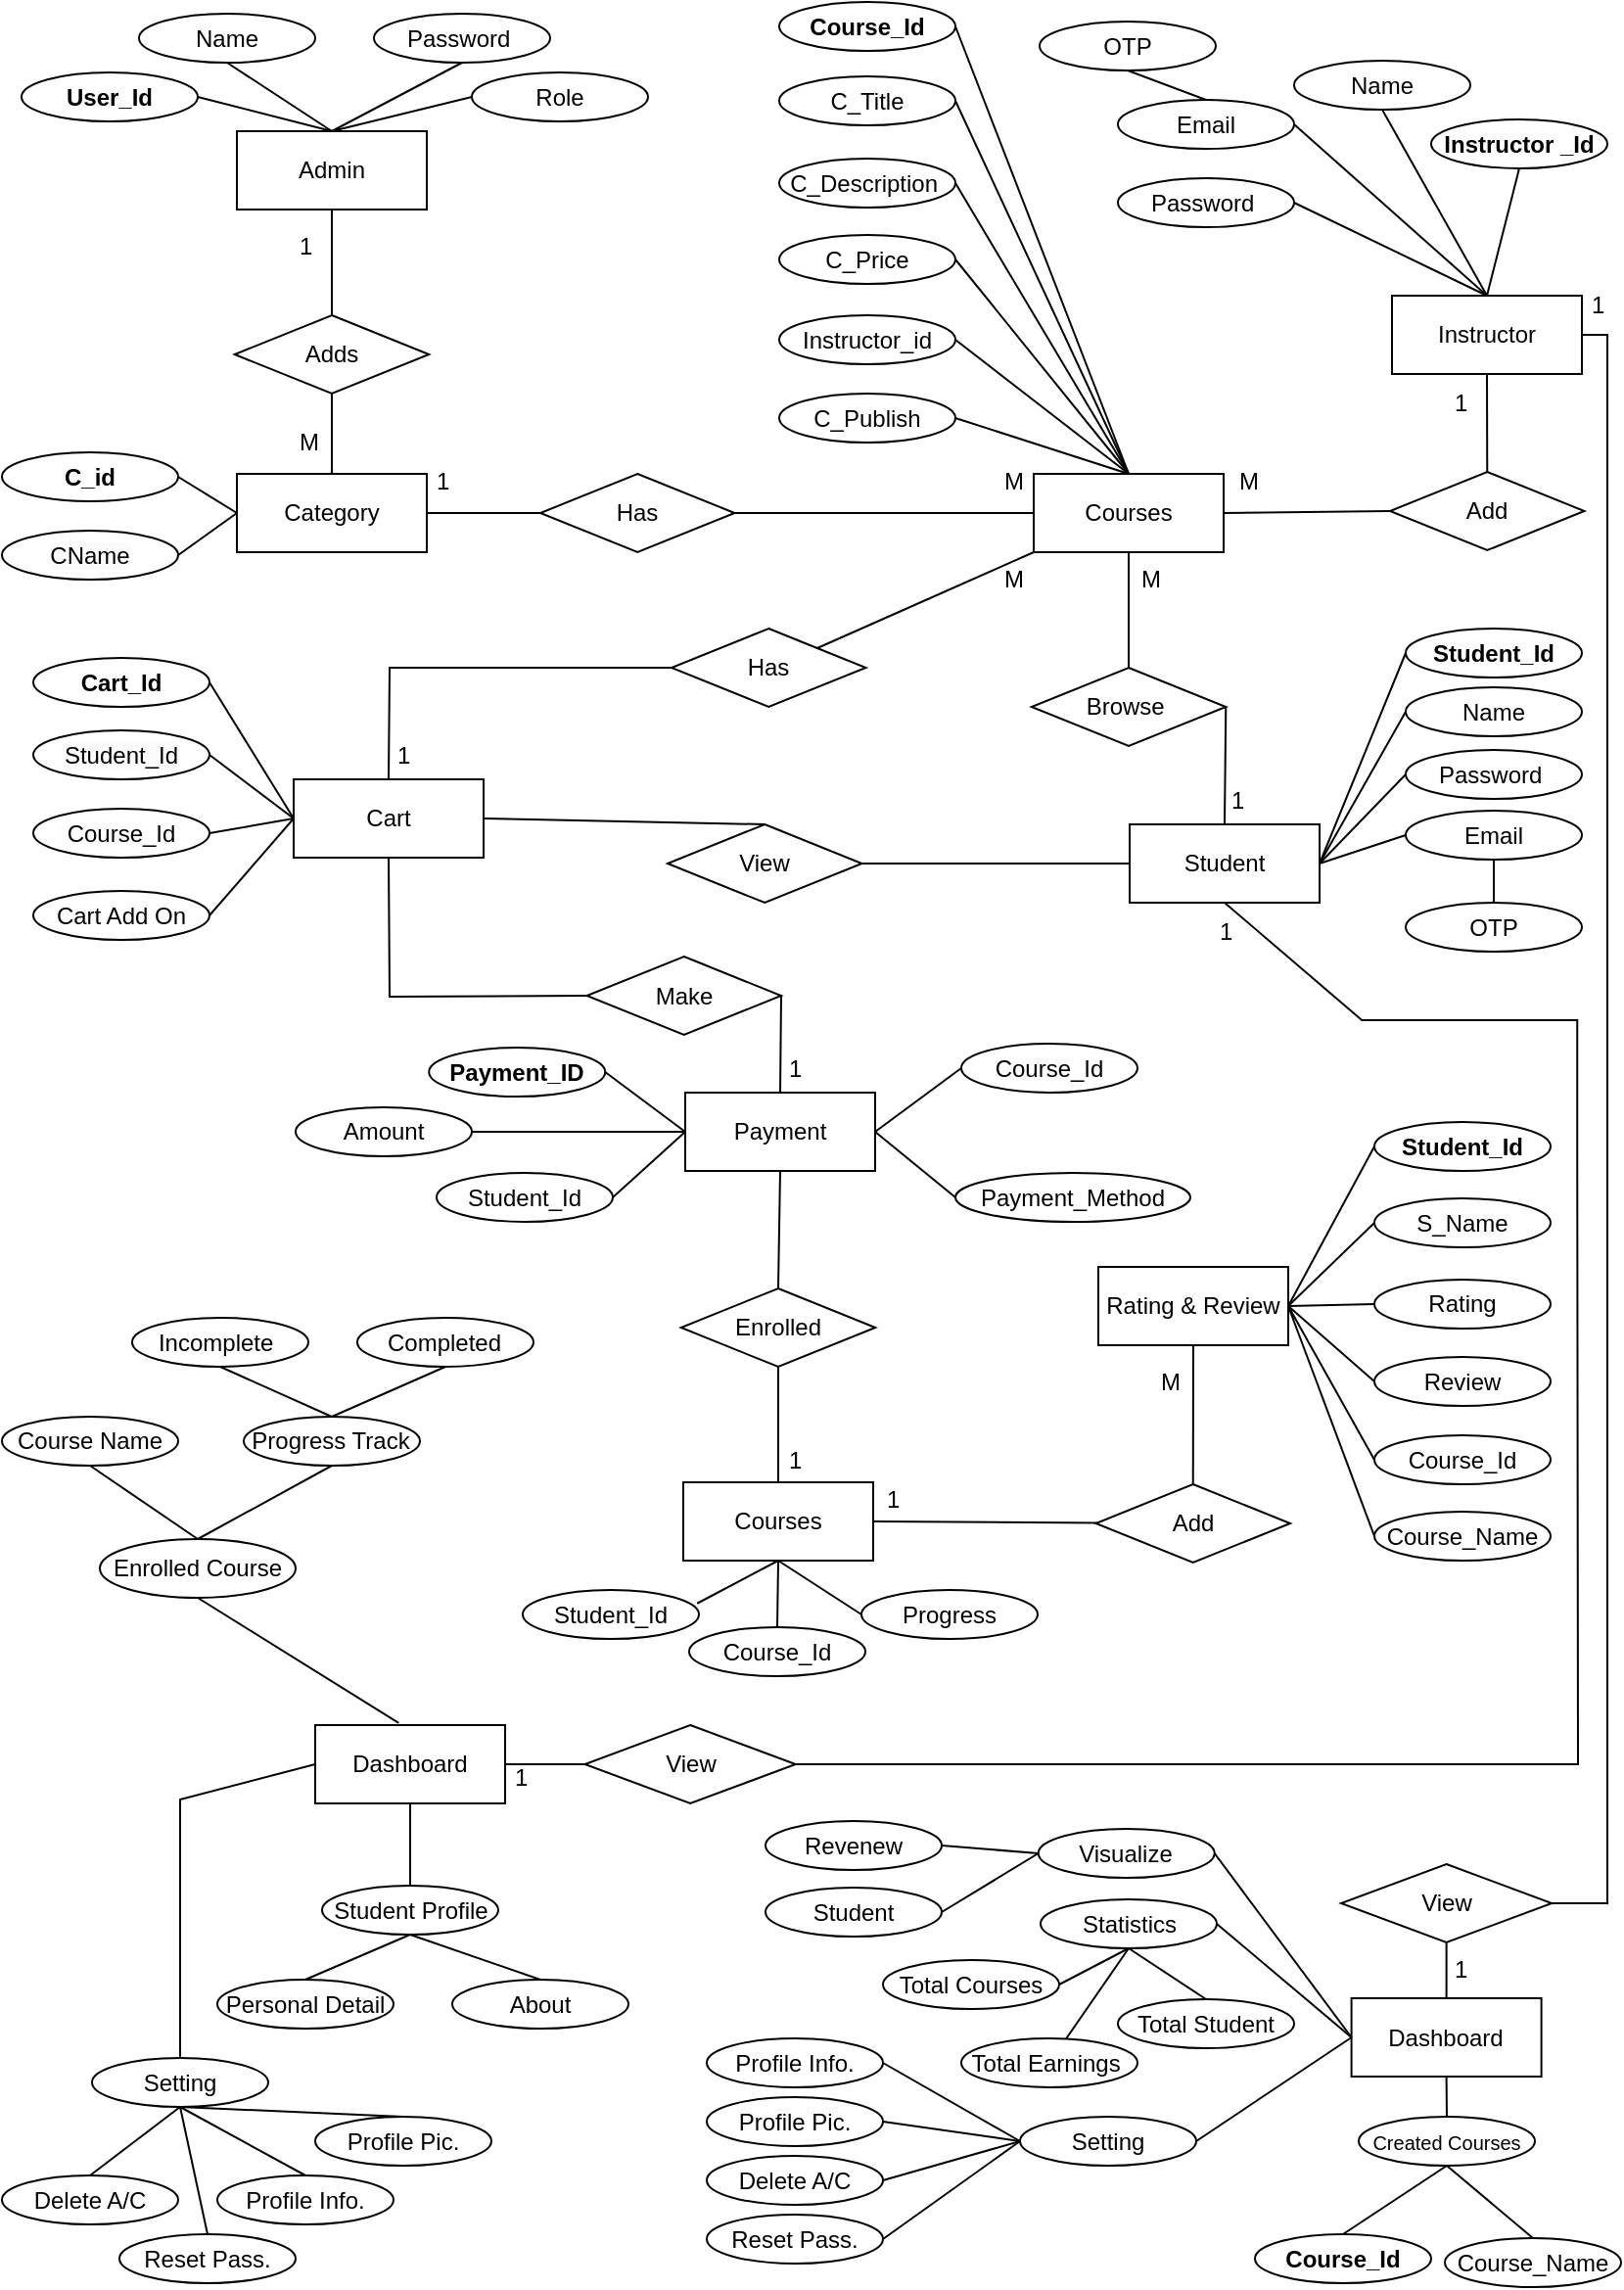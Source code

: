 <mxfile version="24.1.0" type="device">
  <diagram id="R2lEEEUBdFMjLlhIrx00" name="Page-1">
    <mxGraphModel dx="1036" dy="606" grid="1" gridSize="10" guides="0" tooltips="1" connect="1" arrows="1" fold="1" page="1" pageScale="1" pageWidth="827" pageHeight="1169" background="none" math="0" shadow="0" extFonts="Permanent Marker^https://fonts.googleapis.com/css?family=Permanent+Marker">
      <root>
        <mxCell id="0" />
        <mxCell id="1" parent="0" />
        <mxCell id="SwGKeSVZPL9AItlMTAbg-15" value="Admin" style="whiteSpace=wrap;html=1;align=center;glass=0;rounded=0;shadow=0;" parent="1" vertex="1">
          <mxGeometry x="120.0" y="66" width="97" height="40" as="geometry" />
        </mxCell>
        <mxCell id="SwGKeSVZPL9AItlMTAbg-18" value="&lt;b&gt;User_Id&lt;/b&gt;" style="ellipse;whiteSpace=wrap;html=1;align=center;" parent="1" vertex="1">
          <mxGeometry x="10" y="36" width="90" height="25" as="geometry" />
        </mxCell>
        <mxCell id="SwGKeSVZPL9AItlMTAbg-20" value="Name" style="ellipse;whiteSpace=wrap;html=1;align=center;" parent="1" vertex="1">
          <mxGeometry x="70" y="6" width="90" height="25" as="geometry" />
        </mxCell>
        <mxCell id="SwGKeSVZPL9AItlMTAbg-22" value="Password&amp;nbsp;" style="ellipse;whiteSpace=wrap;html=1;align=center;" parent="1" vertex="1">
          <mxGeometry x="190" y="6" width="90" height="25" as="geometry" />
        </mxCell>
        <mxCell id="SwGKeSVZPL9AItlMTAbg-23" value="Role" style="ellipse;whiteSpace=wrap;html=1;align=center;" parent="1" vertex="1">
          <mxGeometry x="240" y="36" width="90" height="25" as="geometry" />
        </mxCell>
        <mxCell id="SwGKeSVZPL9AItlMTAbg-34" value="Adds" style="rhombus;whiteSpace=wrap;html=1;glass=0;rounded=0;shadow=0;" parent="1" vertex="1">
          <mxGeometry x="118.87" y="160" width="99.25" height="40" as="geometry" />
        </mxCell>
        <mxCell id="SwGKeSVZPL9AItlMTAbg-37" value="" style="endArrow=none;html=1;rounded=0;exitX=0.5;exitY=1;exitDx=0;exitDy=0;entryX=0.5;entryY=0;entryDx=0;entryDy=0;" parent="1" source="SwGKeSVZPL9AItlMTAbg-15" target="SwGKeSVZPL9AItlMTAbg-34" edge="1">
          <mxGeometry relative="1" as="geometry">
            <mxPoint x="390" y="186" as="sourcePoint" />
            <mxPoint x="168.495" y="146" as="targetPoint" />
          </mxGeometry>
        </mxCell>
        <mxCell id="SwGKeSVZPL9AItlMTAbg-38" value="Category" style="whiteSpace=wrap;html=1;align=center;glass=0;rounded=0;shadow=0;" parent="1" vertex="1">
          <mxGeometry x="120" y="241" width="97" height="40" as="geometry" />
        </mxCell>
        <mxCell id="SwGKeSVZPL9AItlMTAbg-41" value="&lt;b&gt;C_id&lt;/b&gt;" style="ellipse;whiteSpace=wrap;html=1;align=center;" parent="1" vertex="1">
          <mxGeometry y="230" width="90" height="25" as="geometry" />
        </mxCell>
        <mxCell id="SwGKeSVZPL9AItlMTAbg-42" value="&lt;span style=&quot;color: rgb(0, 0, 0); font-family: Helvetica; font-size: 12px; font-style: normal; font-variant-ligatures: normal; font-variant-caps: normal; font-weight: 400; letter-spacing: normal; orphans: 2; text-align: center; text-indent: 0px; text-transform: none; widows: 2; word-spacing: 0px; -webkit-text-stroke-width: 0px; white-space: normal; background-color: rgb(251, 251, 251); text-decoration-thickness: initial; text-decoration-style: initial; text-decoration-color: initial; display: inline !important; float: none;&quot;&gt;CName&lt;/span&gt;" style="ellipse;whiteSpace=wrap;html=1;align=center;" parent="1" vertex="1">
          <mxGeometry y="270" width="90" height="25" as="geometry" />
        </mxCell>
        <mxCell id="SwGKeSVZPL9AItlMTAbg-51" value="" style="endArrow=none;html=1;rounded=0;exitX=0.5;exitY=1;exitDx=0;exitDy=0;entryX=0.5;entryY=0;entryDx=0;entryDy=0;" parent="1" source="SwGKeSVZPL9AItlMTAbg-34" target="SwGKeSVZPL9AItlMTAbg-38" edge="1">
          <mxGeometry relative="1" as="geometry">
            <mxPoint x="169" y="202" as="sourcePoint" />
            <mxPoint x="250" y="230" as="targetPoint" />
          </mxGeometry>
        </mxCell>
        <mxCell id="SwGKeSVZPL9AItlMTAbg-52" value="" style="endArrow=none;html=1;rounded=0;exitX=1;exitY=0.5;exitDx=0;exitDy=0;entryX=0;entryY=0.5;entryDx=0;entryDy=0;" parent="1" source="SwGKeSVZPL9AItlMTAbg-41" target="SwGKeSVZPL9AItlMTAbg-38" edge="1">
          <mxGeometry relative="1" as="geometry">
            <mxPoint x="178" y="210" as="sourcePoint" />
            <mxPoint x="178" y="251" as="targetPoint" />
          </mxGeometry>
        </mxCell>
        <mxCell id="SwGKeSVZPL9AItlMTAbg-53" value="" style="endArrow=none;html=1;rounded=0;exitX=1;exitY=0.5;exitDx=0;exitDy=0;entryX=0;entryY=0.5;entryDx=0;entryDy=0;" parent="1" source="SwGKeSVZPL9AItlMTAbg-42" target="SwGKeSVZPL9AItlMTAbg-38" edge="1">
          <mxGeometry relative="1" as="geometry">
            <mxPoint x="188" y="220" as="sourcePoint" />
            <mxPoint x="188" y="261" as="targetPoint" />
          </mxGeometry>
        </mxCell>
        <mxCell id="SwGKeSVZPL9AItlMTAbg-55" value="Has" style="rhombus;whiteSpace=wrap;html=1;glass=0;rounded=0;shadow=0;" parent="1" vertex="1">
          <mxGeometry x="275" y="241" width="99.25" height="40" as="geometry" />
        </mxCell>
        <mxCell id="SwGKeSVZPL9AItlMTAbg-59" value="" style="endArrow=none;html=1;rounded=0;exitX=0;exitY=0.5;exitDx=0;exitDy=0;entryX=1;entryY=0.5;entryDx=0;entryDy=0;" parent="1" source="SwGKeSVZPL9AItlMTAbg-55" target="SwGKeSVZPL9AItlMTAbg-38" edge="1">
          <mxGeometry relative="1" as="geometry">
            <mxPoint x="178" y="210" as="sourcePoint" />
            <mxPoint x="179" y="251" as="targetPoint" />
          </mxGeometry>
        </mxCell>
        <mxCell id="SwGKeSVZPL9AItlMTAbg-60" value="Courses" style="whiteSpace=wrap;html=1;align=center;glass=0;rounded=0;shadow=0;" parent="1" vertex="1">
          <mxGeometry x="527.01" y="241" width="97" height="40" as="geometry" />
        </mxCell>
        <mxCell id="SwGKeSVZPL9AItlMTAbg-62" value="Instructor" style="whiteSpace=wrap;html=1;align=center;glass=0;rounded=0;shadow=0;" parent="1" vertex="1">
          <mxGeometry x="710" y="150" width="97" height="40" as="geometry" />
        </mxCell>
        <mxCell id="SwGKeSVZPL9AItlMTAbg-63" value="Add" style="rhombus;whiteSpace=wrap;html=1;glass=0;rounded=0;shadow=0;" parent="1" vertex="1">
          <mxGeometry x="709" y="240" width="99.25" height="40" as="geometry" />
        </mxCell>
        <mxCell id="SwGKeSVZPL9AItlMTAbg-66" value="&lt;b&gt;Instructor _Id&lt;/b&gt;" style="ellipse;whiteSpace=wrap;html=1;align=center;" parent="1" vertex="1">
          <mxGeometry x="730" y="60" width="90" height="25" as="geometry" />
        </mxCell>
        <mxCell id="SwGKeSVZPL9AItlMTAbg-67" value="Name" style="ellipse;whiteSpace=wrap;html=1;align=center;" parent="1" vertex="1">
          <mxGeometry x="660" y="30" width="90" height="25" as="geometry" />
        </mxCell>
        <mxCell id="SwGKeSVZPL9AItlMTAbg-69" value="Email" style="ellipse;whiteSpace=wrap;html=1;align=center;" parent="1" vertex="1">
          <mxGeometry x="570" y="50" width="90" height="25" as="geometry" />
        </mxCell>
        <mxCell id="SwGKeSVZPL9AItlMTAbg-75" value="OTP" style="ellipse;whiteSpace=wrap;html=1;align=center;" parent="1" vertex="1">
          <mxGeometry x="530" y="10" width="90" height="25" as="geometry" />
        </mxCell>
        <mxCell id="SwGKeSVZPL9AItlMTAbg-77" value="&lt;b&gt;Course_Id&lt;/b&gt;" style="ellipse;whiteSpace=wrap;html=1;align=center;" parent="1" vertex="1">
          <mxGeometry x="397" width="90" height="25" as="geometry" />
        </mxCell>
        <mxCell id="SwGKeSVZPL9AItlMTAbg-78" value="C_Title" style="ellipse;whiteSpace=wrap;html=1;align=center;" parent="1" vertex="1">
          <mxGeometry x="397" y="38" width="90" height="25" as="geometry" />
        </mxCell>
        <mxCell id="SwGKeSVZPL9AItlMTAbg-79" value="C_Description&amp;nbsp;" style="ellipse;whiteSpace=wrap;html=1;align=center;" parent="1" vertex="1">
          <mxGeometry x="397" y="80" width="90" height="25" as="geometry" />
        </mxCell>
        <mxCell id="SwGKeSVZPL9AItlMTAbg-80" value="Instructor_id" style="ellipse;whiteSpace=wrap;html=1;align=center;" parent="1" vertex="1">
          <mxGeometry x="397" y="160" width="90" height="25" as="geometry" />
        </mxCell>
        <mxCell id="SwGKeSVZPL9AItlMTAbg-82" value="C_Price" style="ellipse;whiteSpace=wrap;html=1;align=center;" parent="1" vertex="1">
          <mxGeometry x="397" y="119" width="90" height="25" as="geometry" />
        </mxCell>
        <mxCell id="SwGKeSVZPL9AItlMTAbg-84" value="C_Publish" style="ellipse;whiteSpace=wrap;html=1;align=center;" parent="1" vertex="1">
          <mxGeometry x="397" y="200" width="90" height="25" as="geometry" />
        </mxCell>
        <mxCell id="SwGKeSVZPL9AItlMTAbg-91" value="Student" style="whiteSpace=wrap;html=1;align=center;glass=0;rounded=0;shadow=0;" parent="1" vertex="1">
          <mxGeometry x="576" y="420" width="97" height="40" as="geometry" />
        </mxCell>
        <mxCell id="SwGKeSVZPL9AItlMTAbg-110" value="Password&amp;nbsp;" style="ellipse;whiteSpace=wrap;html=1;align=center;" parent="1" vertex="1">
          <mxGeometry x="570" y="90" width="90" height="25" as="geometry" />
        </mxCell>
        <mxCell id="SwGKeSVZPL9AItlMTAbg-111" value="" style="endArrow=none;html=1;rounded=0;exitX=0.5;exitY=0;exitDx=0;exitDy=0;entryX=1;entryY=0.5;entryDx=0;entryDy=0;" parent="1" source="SwGKeSVZPL9AItlMTAbg-60" target="SwGKeSVZPL9AItlMTAbg-84" edge="1">
          <mxGeometry relative="1" as="geometry">
            <mxPoint x="557.01" y="310" as="sourcePoint" />
            <mxPoint x="493.01" y="310" as="targetPoint" />
          </mxGeometry>
        </mxCell>
        <mxCell id="SwGKeSVZPL9AItlMTAbg-112" value="" style="endArrow=none;html=1;rounded=0;entryX=1;entryY=0.5;entryDx=0;entryDy=0;exitX=0.5;exitY=0;exitDx=0;exitDy=0;" parent="1" source="SwGKeSVZPL9AItlMTAbg-60" target="SwGKeSVZPL9AItlMTAbg-80" edge="1">
          <mxGeometry relative="1" as="geometry">
            <mxPoint x="557" y="260" as="sourcePoint" />
            <mxPoint x="497" y="223" as="targetPoint" />
          </mxGeometry>
        </mxCell>
        <mxCell id="SwGKeSVZPL9AItlMTAbg-113" value="" style="endArrow=none;html=1;rounded=0;entryX=1;entryY=0.5;entryDx=0;entryDy=0;exitX=0.5;exitY=0;exitDx=0;exitDy=0;" parent="1" source="SwGKeSVZPL9AItlMTAbg-60" target="SwGKeSVZPL9AItlMTAbg-82" edge="1">
          <mxGeometry relative="1" as="geometry">
            <mxPoint x="557" y="250" as="sourcePoint" />
            <mxPoint x="507" y="233" as="targetPoint" />
          </mxGeometry>
        </mxCell>
        <mxCell id="SwGKeSVZPL9AItlMTAbg-114" value="" style="endArrow=none;html=1;rounded=0;exitX=0.5;exitY=0;exitDx=0;exitDy=0;entryX=1;entryY=0.5;entryDx=0;entryDy=0;" parent="1" source="SwGKeSVZPL9AItlMTAbg-60" target="SwGKeSVZPL9AItlMTAbg-79" edge="1">
          <mxGeometry relative="1" as="geometry">
            <mxPoint x="587" y="291" as="sourcePoint" />
            <mxPoint x="517" y="243" as="targetPoint" />
          </mxGeometry>
        </mxCell>
        <mxCell id="SwGKeSVZPL9AItlMTAbg-115" value="" style="endArrow=none;html=1;rounded=0;exitX=0.5;exitY=0;exitDx=0;exitDy=0;entryX=1;entryY=0.5;entryDx=0;entryDy=0;" parent="1" source="SwGKeSVZPL9AItlMTAbg-60" target="SwGKeSVZPL9AItlMTAbg-78" edge="1">
          <mxGeometry relative="1" as="geometry">
            <mxPoint x="597" y="301" as="sourcePoint" />
            <mxPoint x="527" y="253" as="targetPoint" />
          </mxGeometry>
        </mxCell>
        <mxCell id="SwGKeSVZPL9AItlMTAbg-116" value="" style="endArrow=none;html=1;rounded=0;exitX=0.5;exitY=0;exitDx=0;exitDy=0;entryX=1;entryY=0.5;entryDx=0;entryDy=0;" parent="1" source="SwGKeSVZPL9AItlMTAbg-60" target="SwGKeSVZPL9AItlMTAbg-77" edge="1">
          <mxGeometry relative="1" as="geometry">
            <mxPoint x="607" y="311" as="sourcePoint" />
            <mxPoint x="537" y="263" as="targetPoint" />
          </mxGeometry>
        </mxCell>
        <mxCell id="SwGKeSVZPL9AItlMTAbg-119" value="" style="endArrow=none;html=1;rounded=0;exitX=0;exitY=0.5;exitDx=0;exitDy=0;entryX=1;entryY=0.5;entryDx=0;entryDy=0;" parent="1" source="SwGKeSVZPL9AItlMTAbg-63" target="SwGKeSVZPL9AItlMTAbg-60" edge="1">
          <mxGeometry relative="1" as="geometry">
            <mxPoint x="591.47" y="210" as="sourcePoint" />
            <mxPoint x="592.47" y="251" as="targetPoint" />
          </mxGeometry>
        </mxCell>
        <mxCell id="SwGKeSVZPL9AItlMTAbg-122" value="" style="endArrow=none;html=1;rounded=0;exitX=0;exitY=0.5;exitDx=0;exitDy=0;entryX=1;entryY=0.5;entryDx=0;entryDy=0;" parent="1" source="SwGKeSVZPL9AItlMTAbg-60" target="SwGKeSVZPL9AItlMTAbg-55" edge="1">
          <mxGeometry relative="1" as="geometry">
            <mxPoint x="634" y="320" as="sourcePoint" />
            <mxPoint x="487" y="320" as="targetPoint" />
          </mxGeometry>
        </mxCell>
        <mxCell id="SwGKeSVZPL9AItlMTAbg-123" value="&lt;b&gt;Student_Id&lt;/b&gt;" style="ellipse;whiteSpace=wrap;html=1;align=center;" parent="1" vertex="1">
          <mxGeometry x="717" y="320" width="90" height="25" as="geometry" />
        </mxCell>
        <mxCell id="SwGKeSVZPL9AItlMTAbg-124" value="Name" style="ellipse;whiteSpace=wrap;html=1;align=center;" parent="1" vertex="1">
          <mxGeometry x="717" y="350" width="90" height="25" as="geometry" />
        </mxCell>
        <mxCell id="SwGKeSVZPL9AItlMTAbg-125" value="Email" style="ellipse;whiteSpace=wrap;html=1;align=center;" parent="1" vertex="1">
          <mxGeometry x="717" y="413" width="90" height="25" as="geometry" />
        </mxCell>
        <mxCell id="SwGKeSVZPL9AItlMTAbg-126" value="OTP" style="ellipse;whiteSpace=wrap;html=1;align=center;" parent="1" vertex="1">
          <mxGeometry x="717" y="460" width="90" height="25" as="geometry" />
        </mxCell>
        <mxCell id="SwGKeSVZPL9AItlMTAbg-132" value="Password&amp;nbsp;" style="ellipse;whiteSpace=wrap;html=1;align=center;" parent="1" vertex="1">
          <mxGeometry x="717" y="382" width="90" height="25" as="geometry" />
        </mxCell>
        <mxCell id="SwGKeSVZPL9AItlMTAbg-134" value="Browse&amp;nbsp;" style="rhombus;whiteSpace=wrap;html=1;glass=0;rounded=0;shadow=0;" parent="1" vertex="1">
          <mxGeometry x="525.89" y="340" width="99.25" height="40" as="geometry" />
        </mxCell>
        <mxCell id="SwGKeSVZPL9AItlMTAbg-136" value="" style="endArrow=none;html=1;rounded=0;exitX=0.5;exitY=0;exitDx=0;exitDy=0;entryX=0.5;entryY=1;entryDx=0;entryDy=0;" parent="1" source="SwGKeSVZPL9AItlMTAbg-134" target="SwGKeSVZPL9AItlMTAbg-60" edge="1">
          <mxGeometry relative="1" as="geometry">
            <mxPoint x="604.97" y="340" as="sourcePoint" />
            <mxPoint x="604.97" y="281" as="targetPoint" />
          </mxGeometry>
        </mxCell>
        <mxCell id="SwGKeSVZPL9AItlMTAbg-137" value="Has" style="rhombus;whiteSpace=wrap;html=1;glass=0;rounded=0;shadow=0;" parent="1" vertex="1">
          <mxGeometry x="342" y="320" width="99.25" height="40" as="geometry" />
        </mxCell>
        <mxCell id="SwGKeSVZPL9AItlMTAbg-138" value="&lt;b&gt;Cart_Id&lt;/b&gt;" style="ellipse;whiteSpace=wrap;html=1;align=center;" parent="1" vertex="1">
          <mxGeometry x="16" y="335" width="90" height="25" as="geometry" />
        </mxCell>
        <mxCell id="SwGKeSVZPL9AItlMTAbg-139" value="" style="endArrow=none;html=1;rounded=0;exitX=0;exitY=1;exitDx=0;exitDy=0;entryX=1;entryY=0;entryDx=0;entryDy=0;" parent="1" source="SwGKeSVZPL9AItlMTAbg-60" target="SwGKeSVZPL9AItlMTAbg-137" edge="1">
          <mxGeometry relative="1" as="geometry">
            <mxPoint x="616" y="449" as="sourcePoint" />
            <mxPoint x="616" y="390" as="targetPoint" />
          </mxGeometry>
        </mxCell>
        <mxCell id="SwGKeSVZPL9AItlMTAbg-140" value="Cart" style="whiteSpace=wrap;html=1;align=center;glass=0;rounded=0;shadow=0;" parent="1" vertex="1">
          <mxGeometry x="149" y="397" width="97" height="40" as="geometry" />
        </mxCell>
        <mxCell id="SwGKeSVZPL9AItlMTAbg-141" value="" style="endArrow=none;html=1;rounded=0;entryX=0.5;entryY=0;entryDx=0;entryDy=0;exitX=0;exitY=0.5;exitDx=0;exitDy=0;" parent="1" source="SwGKeSVZPL9AItlMTAbg-137" target="SwGKeSVZPL9AItlMTAbg-140" edge="1">
          <mxGeometry relative="1" as="geometry">
            <mxPoint x="420" y="370" as="sourcePoint" />
            <mxPoint x="240.0" y="427" as="targetPoint" />
            <Array as="points">
              <mxPoint x="198" y="340" />
            </Array>
          </mxGeometry>
        </mxCell>
        <mxCell id="SwGKeSVZPL9AItlMTAbg-142" value="&lt;span style=&quot;color: rgb(0, 0, 0); font-family: Helvetica; font-size: 12px; font-style: normal; font-variant-ligatures: normal; font-variant-caps: normal; font-weight: 400; letter-spacing: normal; orphans: 2; text-align: center; text-indent: 0px; text-transform: none; widows: 2; word-spacing: 0px; -webkit-text-stroke-width: 0px; white-space: normal; background-color: rgb(251, 251, 251); text-decoration-thickness: initial; text-decoration-style: initial; text-decoration-color: initial; display: inline !important; float: none;&quot;&gt;Student_Id&lt;/span&gt;" style="ellipse;whiteSpace=wrap;html=1;align=center;" parent="1" vertex="1">
          <mxGeometry x="16" y="372" width="90" height="25" as="geometry" />
        </mxCell>
        <mxCell id="SwGKeSVZPL9AItlMTAbg-143" value="Course_Id" style="ellipse;whiteSpace=wrap;html=1;align=center;" parent="1" vertex="1">
          <mxGeometry x="16" y="412" width="90" height="25" as="geometry" />
        </mxCell>
        <mxCell id="SwGKeSVZPL9AItlMTAbg-144" value="Cart Add On" style="ellipse;whiteSpace=wrap;html=1;align=center;" parent="1" vertex="1">
          <mxGeometry x="16" y="454" width="90" height="25" as="geometry" />
        </mxCell>
        <mxCell id="SwGKeSVZPL9AItlMTAbg-145" value="" style="endArrow=none;html=1;rounded=0;exitX=0;exitY=0.5;exitDx=0;exitDy=0;entryX=1;entryY=0.5;entryDx=0;entryDy=0;" parent="1" source="SwGKeSVZPL9AItlMTAbg-140" edge="1">
          <mxGeometry relative="1" as="geometry">
            <mxPoint x="190" y="271" as="sourcePoint" />
            <mxPoint x="106" y="347.5" as="targetPoint" />
          </mxGeometry>
        </mxCell>
        <mxCell id="SwGKeSVZPL9AItlMTAbg-146" value="" style="endArrow=none;html=1;rounded=0;exitX=0;exitY=0.5;exitDx=0;exitDy=0;entryX=1;entryY=0.5;entryDx=0;entryDy=0;" parent="1" source="SwGKeSVZPL9AItlMTAbg-140" edge="1">
          <mxGeometry relative="1" as="geometry">
            <mxPoint x="159" y="427" as="sourcePoint" />
            <mxPoint x="106" y="384.5" as="targetPoint" />
          </mxGeometry>
        </mxCell>
        <mxCell id="SwGKeSVZPL9AItlMTAbg-147" value="" style="endArrow=none;html=1;rounded=0;entryX=1;entryY=0.5;entryDx=0;entryDy=0;exitX=0;exitY=0.5;exitDx=0;exitDy=0;" parent="1" source="SwGKeSVZPL9AItlMTAbg-140" edge="1">
          <mxGeometry relative="1" as="geometry">
            <mxPoint x="146" y="420" as="sourcePoint" />
            <mxPoint x="106" y="424.5" as="targetPoint" />
          </mxGeometry>
        </mxCell>
        <mxCell id="SwGKeSVZPL9AItlMTAbg-148" value="" style="endArrow=none;html=1;rounded=0;exitX=0;exitY=0.5;exitDx=0;exitDy=0;entryX=1;entryY=0.5;entryDx=0;entryDy=0;" parent="1" source="SwGKeSVZPL9AItlMTAbg-140" edge="1">
          <mxGeometry relative="1" as="geometry">
            <mxPoint x="179" y="447" as="sourcePoint" />
            <mxPoint x="106" y="466.5" as="targetPoint" />
          </mxGeometry>
        </mxCell>
        <mxCell id="SwGKeSVZPL9AItlMTAbg-149" value="Payment" style="whiteSpace=wrap;html=1;align=center;glass=0;rounded=0;shadow=0;" parent="1" vertex="1">
          <mxGeometry x="349" y="557" width="97" height="40" as="geometry" />
        </mxCell>
        <mxCell id="SwGKeSVZPL9AItlMTAbg-150" value="Make" style="rhombus;whiteSpace=wrap;html=1;glass=0;rounded=0;shadow=0;" parent="1" vertex="1">
          <mxGeometry x="298.75" y="487.5" width="99.25" height="40" as="geometry" />
        </mxCell>
        <mxCell id="SwGKeSVZPL9AItlMTAbg-152" value="" style="endArrow=none;html=1;rounded=0;entryX=0.5;entryY=1;entryDx=0;entryDy=0;exitX=0;exitY=0.5;exitDx=0;exitDy=0;" parent="1" source="SwGKeSVZPL9AItlMTAbg-150" target="SwGKeSVZPL9AItlMTAbg-140" edge="1">
          <mxGeometry relative="1" as="geometry">
            <mxPoint x="280" y="510" as="sourcePoint" />
            <mxPoint x="244.88" y="493" as="targetPoint" />
            <Array as="points">
              <mxPoint x="198" y="508" />
            </Array>
          </mxGeometry>
        </mxCell>
        <mxCell id="SwGKeSVZPL9AItlMTAbg-153" value="" style="endArrow=none;html=1;rounded=0;exitX=0.5;exitY=0;exitDx=0;exitDy=0;entryX=1;entryY=0.5;entryDx=0;entryDy=0;" parent="1" source="SwGKeSVZPL9AItlMTAbg-149" target="SwGKeSVZPL9AItlMTAbg-150" edge="1">
          <mxGeometry relative="1" as="geometry">
            <mxPoint x="607" y="568.5" as="sourcePoint" />
            <mxPoint x="347.375" y="527.5" as="targetPoint" />
          </mxGeometry>
        </mxCell>
        <mxCell id="SwGKeSVZPL9AItlMTAbg-154" value="&lt;b&gt;Payment_ID&lt;/b&gt;" style="ellipse;whiteSpace=wrap;html=1;align=center;" parent="1" vertex="1">
          <mxGeometry x="218.12" y="534" width="90" height="25" as="geometry" />
        </mxCell>
        <mxCell id="SwGKeSVZPL9AItlMTAbg-155" value="Payment_Method" style="ellipse;whiteSpace=wrap;html=1;align=center;" parent="1" vertex="1">
          <mxGeometry x="487" y="598" width="120" height="25" as="geometry" />
        </mxCell>
        <mxCell id="SwGKeSVZPL9AItlMTAbg-156" value="Course_Id" style="ellipse;whiteSpace=wrap;html=1;align=center;" parent="1" vertex="1">
          <mxGeometry x="490" y="532" width="90" height="25" as="geometry" />
        </mxCell>
        <mxCell id="SwGKeSVZPL9AItlMTAbg-158" value="Student_Id" style="ellipse;whiteSpace=wrap;html=1;align=center;" parent="1" vertex="1">
          <mxGeometry x="222" y="598" width="90" height="25" as="geometry" />
        </mxCell>
        <mxCell id="SwGKeSVZPL9AItlMTAbg-160" value="" style="endArrow=none;html=1;rounded=0;exitX=0;exitY=0.5;exitDx=0;exitDy=0;entryX=1;entryY=0.5;entryDx=0;entryDy=0;" parent="1" source="SwGKeSVZPL9AItlMTAbg-149" target="SwGKeSVZPL9AItlMTAbg-154" edge="1">
          <mxGeometry relative="1" as="geometry">
            <mxPoint x="411" y="567" as="sourcePoint" />
            <mxPoint x="305" y="527" as="targetPoint" />
          </mxGeometry>
        </mxCell>
        <mxCell id="SwGKeSVZPL9AItlMTAbg-161" value="" style="endArrow=none;html=1;rounded=0;exitX=0;exitY=0.5;exitDx=0;exitDy=0;entryX=1;entryY=0.5;entryDx=0;entryDy=0;" parent="1" source="SwGKeSVZPL9AItlMTAbg-149" target="SwGKeSVZPL9AItlMTAbg-158" edge="1">
          <mxGeometry relative="1" as="geometry">
            <mxPoint x="362" y="587" as="sourcePoint" />
            <mxPoint x="322" y="565" as="targetPoint" />
          </mxGeometry>
        </mxCell>
        <mxCell id="SwGKeSVZPL9AItlMTAbg-164" value="" style="endArrow=none;html=1;rounded=0;exitX=1;exitY=0.5;exitDx=0;exitDy=0;entryX=0;entryY=0.5;entryDx=0;entryDy=0;" parent="1" source="qOU6VOcznKCTGPe6LT-z-8" target="SwGKeSVZPL9AItlMTAbg-149" edge="1">
          <mxGeometry relative="1" as="geometry">
            <mxPoint x="480" y="602.5" as="sourcePoint" />
            <mxPoint x="342" y="585" as="targetPoint" />
          </mxGeometry>
        </mxCell>
        <mxCell id="SwGKeSVZPL9AItlMTAbg-166" value="" style="endArrow=none;html=1;rounded=0;exitX=0;exitY=0.5;exitDx=0;exitDy=0;entryX=1;entryY=0.5;entryDx=0;entryDy=0;" parent="1" source="SwGKeSVZPL9AItlMTAbg-155" target="SwGKeSVZPL9AItlMTAbg-149" edge="1">
          <mxGeometry relative="1" as="geometry">
            <mxPoint x="482" y="630" as="sourcePoint" />
            <mxPoint x="459" y="587" as="targetPoint" />
          </mxGeometry>
        </mxCell>
        <mxCell id="SwGKeSVZPL9AItlMTAbg-167" value="" style="endArrow=none;html=1;rounded=0;exitX=0;exitY=0.5;exitDx=0;exitDy=0;entryX=1;entryY=0.5;entryDx=0;entryDy=0;" parent="1" source="SwGKeSVZPL9AItlMTAbg-156" target="SwGKeSVZPL9AItlMTAbg-149" edge="1">
          <mxGeometry relative="1" as="geometry">
            <mxPoint x="567" y="469" as="sourcePoint" />
            <mxPoint x="407" y="427" as="targetPoint" />
          </mxGeometry>
        </mxCell>
        <mxCell id="SwGKeSVZPL9AItlMTAbg-168" value="Enrolled" style="rhombus;whiteSpace=wrap;html=1;glass=0;rounded=0;shadow=0;" parent="1" vertex="1">
          <mxGeometry x="346.87" y="657" width="99.25" height="40" as="geometry" />
        </mxCell>
        <mxCell id="SwGKeSVZPL9AItlMTAbg-169" value="" style="endArrow=none;html=1;rounded=0;exitX=0.5;exitY=0;exitDx=0;exitDy=0;entryX=0.5;entryY=1;entryDx=0;entryDy=0;" parent="1" source="SwGKeSVZPL9AItlMTAbg-168" target="SwGKeSVZPL9AItlMTAbg-149" edge="1">
          <mxGeometry relative="1" as="geometry">
            <mxPoint x="454" y="687" as="sourcePoint" />
            <mxPoint x="414" y="720" as="targetPoint" />
          </mxGeometry>
        </mxCell>
        <mxCell id="SwGKeSVZPL9AItlMTAbg-171" value="" style="endArrow=none;html=1;rounded=0;entryX=0.5;entryY=1;entryDx=0;entryDy=0;exitX=0.5;exitY=0;exitDx=0;exitDy=0;" parent="1" source="SwGKeSVZPL9AItlMTAbg-172" target="SwGKeSVZPL9AItlMTAbg-168" edge="1">
          <mxGeometry relative="1" as="geometry">
            <mxPoint x="400" y="800" as="sourcePoint" />
            <mxPoint x="400.97" y="730" as="targetPoint" />
          </mxGeometry>
        </mxCell>
        <mxCell id="SwGKeSVZPL9AItlMTAbg-172" value="&lt;span style=&quot;background-color: initial;&quot;&gt;Courses&lt;/span&gt;" style="whiteSpace=wrap;html=1;align=center;glass=0;rounded=0;shadow=0;" parent="1" vertex="1">
          <mxGeometry x="348" y="756" width="97" height="40" as="geometry" />
        </mxCell>
        <mxCell id="SwGKeSVZPL9AItlMTAbg-173" value="Student_Id" style="ellipse;whiteSpace=wrap;html=1;align=center;" parent="1" vertex="1">
          <mxGeometry x="266" y="811" width="90" height="25" as="geometry" />
        </mxCell>
        <mxCell id="SwGKeSVZPL9AItlMTAbg-174" value="Course_Id" style="ellipse;whiteSpace=wrap;html=1;align=center;" parent="1" vertex="1">
          <mxGeometry x="351" y="830" width="90" height="25" as="geometry" />
        </mxCell>
        <mxCell id="SwGKeSVZPL9AItlMTAbg-175" value="Progress" style="ellipse;whiteSpace=wrap;html=1;align=center;" parent="1" vertex="1">
          <mxGeometry x="439" y="811" width="90" height="25" as="geometry" />
        </mxCell>
        <mxCell id="SwGKeSVZPL9AItlMTAbg-180" value="Add" style="rhombus;whiteSpace=wrap;html=1;glass=0;rounded=0;shadow=0;" parent="1" vertex="1">
          <mxGeometry x="558.75" y="757" width="99.25" height="40" as="geometry" />
        </mxCell>
        <mxCell id="SwGKeSVZPL9AItlMTAbg-181" value="" style="endArrow=none;html=1;rounded=0;exitX=1;exitY=0.5;exitDx=0;exitDy=0;" parent="1" source="SwGKeSVZPL9AItlMTAbg-172" target="SwGKeSVZPL9AItlMTAbg-180" edge="1">
          <mxGeometry relative="1" as="geometry">
            <mxPoint x="411" y="810" as="sourcePoint" />
            <mxPoint x="410" y="740" as="targetPoint" />
          </mxGeometry>
        </mxCell>
        <mxCell id="SwGKeSVZPL9AItlMTAbg-182" value="Rating &amp;amp; Review" style="whiteSpace=wrap;html=1;align=center;glass=0;rounded=0;shadow=0;" parent="1" vertex="1">
          <mxGeometry x="560" y="646" width="97" height="40" as="geometry" />
        </mxCell>
        <mxCell id="SwGKeSVZPL9AItlMTAbg-183" value="" style="endArrow=none;html=1;rounded=0;exitX=0.5;exitY=1;exitDx=0;exitDy=0;entryX=0.5;entryY=0;entryDx=0;entryDy=0;" parent="1" source="SwGKeSVZPL9AItlMTAbg-182" target="SwGKeSVZPL9AItlMTAbg-180" edge="1">
          <mxGeometry relative="1" as="geometry">
            <mxPoint x="608.5" y="686" as="sourcePoint" />
            <mxPoint x="606.375" y="757" as="targetPoint" />
          </mxGeometry>
        </mxCell>
        <mxCell id="SwGKeSVZPL9AItlMTAbg-184" value="&lt;b&gt;Student_Id&lt;/b&gt;" style="ellipse;whiteSpace=wrap;html=1;align=center;" parent="1" vertex="1">
          <mxGeometry x="701" y="572" width="90" height="25" as="geometry" />
        </mxCell>
        <mxCell id="SwGKeSVZPL9AItlMTAbg-185" value="S_Name" style="ellipse;whiteSpace=wrap;html=1;align=center;" parent="1" vertex="1">
          <mxGeometry x="701" y="611" width="90" height="25" as="geometry" />
        </mxCell>
        <mxCell id="SwGKeSVZPL9AItlMTAbg-186" value="Rating" style="ellipse;whiteSpace=wrap;html=1;align=center;" parent="1" vertex="1">
          <mxGeometry x="701" y="652.5" width="90" height="25" as="geometry" />
        </mxCell>
        <mxCell id="SwGKeSVZPL9AItlMTAbg-187" value="Review" style="ellipse;whiteSpace=wrap;html=1;align=center;" parent="1" vertex="1">
          <mxGeometry x="701" y="692" width="90" height="25" as="geometry" />
        </mxCell>
        <mxCell id="SwGKeSVZPL9AItlMTAbg-188" value="Course_Id" style="ellipse;whiteSpace=wrap;html=1;align=center;" parent="1" vertex="1">
          <mxGeometry x="701" y="732" width="90" height="25" as="geometry" />
        </mxCell>
        <mxCell id="SwGKeSVZPL9AItlMTAbg-189" value="Course_Name" style="ellipse;whiteSpace=wrap;html=1;align=center;" parent="1" vertex="1">
          <mxGeometry x="701" y="771" width="90" height="25" as="geometry" />
        </mxCell>
        <mxCell id="SwGKeSVZPL9AItlMTAbg-191" value="" style="endArrow=none;html=1;rounded=0;exitX=1;exitY=0.5;exitDx=0;exitDy=0;entryX=0;entryY=0.5;entryDx=0;entryDy=0;" parent="1" source="SwGKeSVZPL9AItlMTAbg-182" target="SwGKeSVZPL9AItlMTAbg-185" edge="1">
          <mxGeometry relative="1" as="geometry">
            <mxPoint x="633" y="710" as="sourcePoint" />
            <mxPoint x="680.0" y="627.5" as="targetPoint" />
          </mxGeometry>
        </mxCell>
        <mxCell id="SwGKeSVZPL9AItlMTAbg-192" value="" style="endArrow=none;html=1;rounded=0;exitX=1;exitY=0.5;exitDx=0;exitDy=0;entryX=0;entryY=0.5;entryDx=0;entryDy=0;" parent="1" source="SwGKeSVZPL9AItlMTAbg-182" target="SwGKeSVZPL9AItlMTAbg-186" edge="1">
          <mxGeometry relative="1" as="geometry">
            <mxPoint x="633" y="710" as="sourcePoint" />
            <mxPoint x="680.0" y="670" as="targetPoint" />
          </mxGeometry>
        </mxCell>
        <mxCell id="SwGKeSVZPL9AItlMTAbg-193" value="" style="endArrow=none;html=1;rounded=0;exitX=1;exitY=0.5;exitDx=0;exitDy=0;entryX=0;entryY=0.5;entryDx=0;entryDy=0;" parent="1" source="SwGKeSVZPL9AItlMTAbg-182" target="SwGKeSVZPL9AItlMTAbg-187" edge="1">
          <mxGeometry relative="1" as="geometry">
            <mxPoint x="643" y="720" as="sourcePoint" />
            <mxPoint x="680.0" y="707.5" as="targetPoint" />
          </mxGeometry>
        </mxCell>
        <mxCell id="SwGKeSVZPL9AItlMTAbg-194" value="" style="endArrow=none;html=1;rounded=0;exitX=1;exitY=0.5;exitDx=0;exitDy=0;entryX=0;entryY=0.5;entryDx=0;entryDy=0;" parent="1" source="SwGKeSVZPL9AItlMTAbg-182" target="SwGKeSVZPL9AItlMTAbg-188" edge="1">
          <mxGeometry relative="1" as="geometry">
            <mxPoint x="653" y="730" as="sourcePoint" />
            <mxPoint x="680" y="747" as="targetPoint" />
          </mxGeometry>
        </mxCell>
        <mxCell id="SwGKeSVZPL9AItlMTAbg-195" value="" style="endArrow=none;html=1;rounded=0;exitX=1;exitY=0.5;exitDx=0;exitDy=0;entryX=0;entryY=0.5;entryDx=0;entryDy=0;" parent="1" source="SwGKeSVZPL9AItlMTAbg-182" target="SwGKeSVZPL9AItlMTAbg-189" edge="1">
          <mxGeometry relative="1" as="geometry">
            <mxPoint x="663" y="740" as="sourcePoint" />
            <mxPoint x="680" y="787" as="targetPoint" />
          </mxGeometry>
        </mxCell>
        <mxCell id="SwGKeSVZPL9AItlMTAbg-196" value="" style="endArrow=none;html=1;rounded=0;exitX=1;exitY=0.5;exitDx=0;exitDy=0;entryX=1;entryY=0.5;entryDx=0;entryDy=0;" parent="1" source="SwGKeSVZPL9AItlMTAbg-198" target="SwGKeSVZPL9AItlMTAbg-62" edge="1">
          <mxGeometry relative="1" as="geometry">
            <mxPoint x="501.62" y="935" as="sourcePoint" />
            <mxPoint x="820" y="210" as="targetPoint" />
            <Array as="points">
              <mxPoint x="820" y="971" />
              <mxPoint x="820" y="340" />
              <mxPoint x="820" y="270" />
              <mxPoint x="820" y="170" />
            </Array>
          </mxGeometry>
        </mxCell>
        <mxCell id="SwGKeSVZPL9AItlMTAbg-198" value="View" style="rhombus;whiteSpace=wrap;html=1;glass=0;rounded=0;shadow=0;" parent="1" vertex="1">
          <mxGeometry x="683.99" y="951" width="107.63" height="40" as="geometry" />
        </mxCell>
        <mxCell id="SwGKeSVZPL9AItlMTAbg-199" value="" style="endArrow=none;html=1;rounded=0;exitX=0.5;exitY=0;exitDx=0;exitDy=0;entryX=0.5;entryY=1;entryDx=0;entryDy=0;" parent="1" source="SwGKeSVZPL9AItlMTAbg-200" target="SwGKeSVZPL9AItlMTAbg-198" edge="1">
          <mxGeometry relative="1" as="geometry">
            <mxPoint x="603.99" y="1006.57" as="sourcePoint" />
            <mxPoint x="687" y="1007" as="targetPoint" />
          </mxGeometry>
        </mxCell>
        <mxCell id="SwGKeSVZPL9AItlMTAbg-200" value="Dashboard" style="whiteSpace=wrap;html=1;align=center;glass=0;rounded=0;shadow=0;" parent="1" vertex="1">
          <mxGeometry x="689.3" y="1019.5" width="97" height="40" as="geometry" />
        </mxCell>
        <mxCell id="SwGKeSVZPL9AItlMTAbg-201" value="Visualize" style="ellipse;whiteSpace=wrap;html=1;align=center;" parent="1" vertex="1">
          <mxGeometry x="529.37" y="933" width="90" height="25" as="geometry" />
        </mxCell>
        <mxCell id="SwGKeSVZPL9AItlMTAbg-202" value="&lt;font style=&quot;font-size: 10px;&quot;&gt;Created Courses&lt;/font&gt;" style="ellipse;whiteSpace=wrap;html=1;align=center;" parent="1" vertex="1">
          <mxGeometry x="693" y="1080" width="90" height="25" as="geometry" />
        </mxCell>
        <mxCell id="SwGKeSVZPL9AItlMTAbg-205" value="Statistics" style="ellipse;whiteSpace=wrap;html=1;align=center;" parent="1" vertex="1">
          <mxGeometry x="530.5" y="969" width="90" height="25" as="geometry" />
        </mxCell>
        <mxCell id="SwGKeSVZPL9AItlMTAbg-207" value="Revenew" style="ellipse;whiteSpace=wrap;html=1;align=center;" parent="1" vertex="1">
          <mxGeometry x="390" y="929" width="90" height="25" as="geometry" />
        </mxCell>
        <mxCell id="SwGKeSVZPL9AItlMTAbg-208" value="Student" style="ellipse;whiteSpace=wrap;html=1;align=center;" parent="1" vertex="1">
          <mxGeometry x="390" y="963" width="90" height="25" as="geometry" />
        </mxCell>
        <mxCell id="SwGKeSVZPL9AItlMTAbg-211" value="Total Courses" style="ellipse;whiteSpace=wrap;html=1;align=center;" parent="1" vertex="1">
          <mxGeometry x="450" y="1000" width="90" height="25" as="geometry" />
        </mxCell>
        <mxCell id="SwGKeSVZPL9AItlMTAbg-212" value="Total Student" style="ellipse;whiteSpace=wrap;html=1;align=center;" parent="1" vertex="1">
          <mxGeometry x="570" y="1020" width="90" height="25" as="geometry" />
        </mxCell>
        <mxCell id="SwGKeSVZPL9AItlMTAbg-213" value="Total Earnings&amp;nbsp;" style="ellipse;whiteSpace=wrap;html=1;align=center;" parent="1" vertex="1">
          <mxGeometry x="490" y="1040" width="90" height="25" as="geometry" />
        </mxCell>
        <mxCell id="SwGKeSVZPL9AItlMTAbg-217" value="&lt;b&gt;Course_Id&lt;/b&gt;" style="ellipse;whiteSpace=wrap;html=1;align=center;" parent="1" vertex="1">
          <mxGeometry x="640" y="1140" width="90" height="25" as="geometry" />
        </mxCell>
        <mxCell id="SwGKeSVZPL9AItlMTAbg-218" value="Course_Name" style="ellipse;whiteSpace=wrap;html=1;align=center;" parent="1" vertex="1">
          <mxGeometry x="737" y="1142" width="90" height="25" as="geometry" />
        </mxCell>
        <mxCell id="qOU6VOcznKCTGPe6LT-z-8" value="Amount" style="ellipse;whiteSpace=wrap;html=1;align=center;" parent="1" vertex="1">
          <mxGeometry x="150" y="564.5" width="90" height="25" as="geometry" />
        </mxCell>
        <mxCell id="qOU6VOcznKCTGPe6LT-z-10" value="" style="endArrow=none;html=1;rounded=0;exitX=0.5;exitY=1;exitDx=0;exitDy=0;entryX=1;entryY=0.5;entryDx=0;entryDy=0;" parent="1" source="SwGKeSVZPL9AItlMTAbg-91" target="qOU6VOcznKCTGPe6LT-z-11" edge="1">
          <mxGeometry relative="1" as="geometry">
            <mxPoint x="580.12" y="479" as="sourcePoint" />
            <mxPoint x="410.0" y="918" as="targetPoint" />
            <Array as="points">
              <mxPoint x="694.62" y="520" />
              <mxPoint x="804.62" y="520" />
              <mxPoint x="804.62" y="590" />
              <mxPoint x="805" y="900" />
            </Array>
          </mxGeometry>
        </mxCell>
        <mxCell id="qOU6VOcznKCTGPe6LT-z-12" value="" style="endArrow=none;html=1;rounded=0;exitX=1;exitY=0.5;exitDx=0;exitDy=0;entryX=0;entryY=0.5;entryDx=0;entryDy=0;" parent="1" source="qOU6VOcznKCTGPe6LT-z-13" target="qOU6VOcznKCTGPe6LT-z-11" edge="1">
          <mxGeometry relative="1" as="geometry">
            <mxPoint x="145.24" y="917.57" as="sourcePoint" />
            <mxPoint x="251.24" y="917.57" as="targetPoint" />
          </mxGeometry>
        </mxCell>
        <mxCell id="qOU6VOcznKCTGPe6LT-z-11" value="View" style="rhombus;whiteSpace=wrap;html=1;glass=0;rounded=0;shadow=0;" parent="1" vertex="1">
          <mxGeometry x="297.75" y="880" width="107.63" height="40" as="geometry" />
        </mxCell>
        <mxCell id="qOU6VOcznKCTGPe6LT-z-13" value="Dashboard" style="whiteSpace=wrap;html=1;align=center;glass=0;rounded=0;shadow=0;" parent="1" vertex="1">
          <mxGeometry x="160" y="880" width="97" height="40" as="geometry" />
        </mxCell>
        <mxCell id="qOU6VOcznKCTGPe6LT-z-16" value="Student Profile" style="ellipse;whiteSpace=wrap;html=1;align=center;" parent="1" vertex="1">
          <mxGeometry x="163.5" y="962" width="90" height="25" as="geometry" />
        </mxCell>
        <mxCell id="qOU6VOcznKCTGPe6LT-z-18" value="" style="endArrow=none;html=1;rounded=0;exitX=0.5;exitY=1;exitDx=0;exitDy=0;entryX=0.5;entryY=0;entryDx=0;entryDy=0;" parent="1" source="qOU6VOcznKCTGPe6LT-z-13" target="qOU6VOcznKCTGPe6LT-z-16" edge="1">
          <mxGeometry relative="1" as="geometry">
            <mxPoint x="173.07" y="1002" as="sourcePoint" />
            <mxPoint x="174" y="1040" as="targetPoint" />
          </mxGeometry>
        </mxCell>
        <mxCell id="qOU6VOcznKCTGPe6LT-z-19" value="Personal Detail" style="ellipse;whiteSpace=wrap;html=1;align=center;" parent="1" vertex="1">
          <mxGeometry x="110" y="1010" width="90" height="25" as="geometry" />
        </mxCell>
        <mxCell id="qOU6VOcznKCTGPe6LT-z-20" value="About" style="ellipse;whiteSpace=wrap;html=1;align=center;" parent="1" vertex="1">
          <mxGeometry x="230" y="1010" width="90" height="25" as="geometry" />
        </mxCell>
        <mxCell id="qOU6VOcznKCTGPe6LT-z-21" value="" style="endArrow=none;html=1;rounded=0;exitX=0.5;exitY=0;exitDx=0;exitDy=0;entryX=0.5;entryY=1;entryDx=0;entryDy=0;" parent="1" source="qOU6VOcznKCTGPe6LT-z-19" target="qOU6VOcznKCTGPe6LT-z-16" edge="1">
          <mxGeometry relative="1" as="geometry">
            <mxPoint x="150" y="1065" as="sourcePoint" />
            <mxPoint x="175" y="1023" as="targetPoint" />
          </mxGeometry>
        </mxCell>
        <mxCell id="qOU6VOcznKCTGPe6LT-z-22" value="" style="endArrow=none;html=1;rounded=0;exitX=0.5;exitY=0;exitDx=0;exitDy=0;entryX=0.5;entryY=1;entryDx=0;entryDy=0;" parent="1" source="qOU6VOcznKCTGPe6LT-z-20" target="qOU6VOcznKCTGPe6LT-z-16" edge="1">
          <mxGeometry relative="1" as="geometry">
            <mxPoint x="305" y="1050" as="sourcePoint" />
            <mxPoint x="330" y="1008" as="targetPoint" />
          </mxGeometry>
        </mxCell>
        <mxCell id="qOU6VOcznKCTGPe6LT-z-23" value="" style="endArrow=none;html=1;rounded=0;exitX=0.44;exitY=-0.027;exitDx=0;exitDy=0;entryX=0.5;entryY=1;entryDx=0;entryDy=0;exitPerimeter=0;" parent="1" source="qOU6VOcznKCTGPe6LT-z-13" target="qOU6VOcznKCTGPe6LT-z-24" edge="1">
          <mxGeometry relative="1" as="geometry">
            <mxPoint x="219" y="990" as="sourcePoint" />
            <mxPoint x="130" y="1000" as="targetPoint" />
          </mxGeometry>
        </mxCell>
        <mxCell id="qOU6VOcznKCTGPe6LT-z-24" value="Enrolled Course" style="ellipse;whiteSpace=wrap;html=1;align=center;" parent="1" vertex="1">
          <mxGeometry x="50" y="785" width="100" height="30" as="geometry" />
        </mxCell>
        <mxCell id="qOU6VOcznKCTGPe6LT-z-25" value="" style="endArrow=none;html=1;rounded=0;entryX=0.5;entryY=0;entryDx=0;entryDy=0;exitX=0.5;exitY=1;exitDx=0;exitDy=0;" parent="1" source="qOU6VOcznKCTGPe6LT-z-26" target="qOU6VOcznKCTGPe6LT-z-24" edge="1">
          <mxGeometry relative="1" as="geometry">
            <mxPoint x="40" y="755" as="sourcePoint" />
            <mxPoint x="60" y="825" as="targetPoint" />
          </mxGeometry>
        </mxCell>
        <mxCell id="qOU6VOcznKCTGPe6LT-z-26" value="Progress Track" style="ellipse;whiteSpace=wrap;html=1;align=center;" parent="1" vertex="1">
          <mxGeometry x="123.49" y="722.5" width="90" height="25" as="geometry" />
        </mxCell>
        <mxCell id="qOU6VOcznKCTGPe6LT-z-27" value="Course Name" style="ellipse;whiteSpace=wrap;html=1;align=center;" parent="1" vertex="1">
          <mxGeometry y="722.5" width="90" height="25" as="geometry" />
        </mxCell>
        <mxCell id="qOU6VOcznKCTGPe6LT-z-28" value="" style="endArrow=none;html=1;rounded=0;entryX=0.5;entryY=0;entryDx=0;entryDy=0;exitX=0.5;exitY=1;exitDx=0;exitDy=0;" parent="1" source="qOU6VOcznKCTGPe6LT-z-27" target="qOU6VOcznKCTGPe6LT-z-24" edge="1">
          <mxGeometry relative="1" as="geometry">
            <mxPoint x="178" y="758" as="sourcePoint" />
            <mxPoint x="110" y="795" as="targetPoint" />
          </mxGeometry>
        </mxCell>
        <mxCell id="qOU6VOcznKCTGPe6LT-z-29" value="Completed" style="ellipse;whiteSpace=wrap;html=1;align=center;" parent="1" vertex="1">
          <mxGeometry x="181.49" y="672" width="90" height="25" as="geometry" />
        </mxCell>
        <mxCell id="qOU6VOcznKCTGPe6LT-z-30" value="Incomplete&amp;nbsp;" style="ellipse;whiteSpace=wrap;html=1;align=center;" parent="1" vertex="1">
          <mxGeometry x="66.49" y="672" width="90" height="25" as="geometry" />
        </mxCell>
        <mxCell id="qOU6VOcznKCTGPe6LT-z-31" value="" style="endArrow=none;html=1;rounded=0;entryX=0.5;entryY=0;entryDx=0;entryDy=0;exitX=0.5;exitY=1;exitDx=0;exitDy=0;" parent="1" source="qOU6VOcznKCTGPe6LT-z-29" target="qOU6VOcznKCTGPe6LT-z-26" edge="1">
          <mxGeometry relative="1" as="geometry">
            <mxPoint x="55" y="758" as="sourcePoint" />
            <mxPoint x="110" y="795" as="targetPoint" />
          </mxGeometry>
        </mxCell>
        <mxCell id="qOU6VOcznKCTGPe6LT-z-32" value="" style="endArrow=none;html=1;rounded=0;entryX=0.5;entryY=0;entryDx=0;entryDy=0;exitX=0.5;exitY=1;exitDx=0;exitDy=0;" parent="1" source="qOU6VOcznKCTGPe6LT-z-30" target="qOU6VOcznKCTGPe6LT-z-26" edge="1">
          <mxGeometry relative="1" as="geometry">
            <mxPoint x="65" y="768" as="sourcePoint" />
            <mxPoint x="120" y="805" as="targetPoint" />
          </mxGeometry>
        </mxCell>
        <mxCell id="qOU6VOcznKCTGPe6LT-z-35" value="Setting" style="ellipse;whiteSpace=wrap;html=1;align=center;" parent="1" vertex="1">
          <mxGeometry x="46" y="1050" width="90" height="25" as="geometry" />
        </mxCell>
        <mxCell id="qOU6VOcznKCTGPe6LT-z-37" value="Profile Pic." style="ellipse;whiteSpace=wrap;html=1;align=center;" parent="1" vertex="1">
          <mxGeometry x="160" y="1080" width="90" height="25" as="geometry" />
        </mxCell>
        <mxCell id="qOU6VOcznKCTGPe6LT-z-38" value="Profile Info." style="ellipse;whiteSpace=wrap;html=1;align=center;" parent="1" vertex="1">
          <mxGeometry x="110" y="1110" width="90" height="25" as="geometry" />
        </mxCell>
        <mxCell id="qOU6VOcznKCTGPe6LT-z-39" value="Reset Pass." style="ellipse;whiteSpace=wrap;html=1;align=center;" parent="1" vertex="1">
          <mxGeometry x="60.0" y="1140" width="90" height="25" as="geometry" />
        </mxCell>
        <mxCell id="qOU6VOcznKCTGPe6LT-z-40" value="Delete A/C" style="ellipse;whiteSpace=wrap;html=1;align=center;" parent="1" vertex="1">
          <mxGeometry x="1.421e-14" y="1110" width="90" height="25" as="geometry" />
        </mxCell>
        <mxCell id="qOU6VOcznKCTGPe6LT-z-45" value="" style="endArrow=none;html=1;rounded=0;exitX=1;exitY=0.5;exitDx=0;exitDy=0;entryX=0;entryY=0.5;entryDx=0;entryDy=0;" parent="1" source="SwGKeSVZPL9AItlMTAbg-201" target="SwGKeSVZPL9AItlMTAbg-200" edge="1">
          <mxGeometry relative="1" as="geometry">
            <mxPoint x="245" y="1060" as="sourcePoint" />
            <mxPoint x="219" y="1010" as="targetPoint" />
          </mxGeometry>
        </mxCell>
        <mxCell id="qOU6VOcznKCTGPe6LT-z-46" value="" style="endArrow=none;html=1;rounded=0;exitX=1;exitY=0.5;exitDx=0;exitDy=0;entryX=0;entryY=0.5;entryDx=0;entryDy=0;" parent="1" source="SwGKeSVZPL9AItlMTAbg-205" target="SwGKeSVZPL9AItlMTAbg-200" edge="1">
          <mxGeometry relative="1" as="geometry">
            <mxPoint x="629" y="985" as="sourcePoint" />
            <mxPoint x="699" y="1050" as="targetPoint" />
          </mxGeometry>
        </mxCell>
        <mxCell id="qOU6VOcznKCTGPe6LT-z-48" value="" style="endArrow=none;html=1;rounded=0;exitX=1;exitY=0.5;exitDx=0;exitDy=0;entryX=0;entryY=0.5;entryDx=0;entryDy=0;" parent="1" source="SwGKeSVZPL9AItlMTAbg-207" target="SwGKeSVZPL9AItlMTAbg-201" edge="1">
          <mxGeometry relative="1" as="geometry">
            <mxPoint x="635" y="1070" as="sourcePoint" />
            <mxPoint x="699" y="1050" as="targetPoint" />
          </mxGeometry>
        </mxCell>
        <mxCell id="qOU6VOcznKCTGPe6LT-z-49" value="" style="endArrow=none;html=1;rounded=0;exitX=1;exitY=0.5;exitDx=0;exitDy=0;entryX=0;entryY=0.5;entryDx=0;entryDy=0;" parent="1" source="SwGKeSVZPL9AItlMTAbg-208" target="SwGKeSVZPL9AItlMTAbg-201" edge="1">
          <mxGeometry relative="1" as="geometry">
            <mxPoint x="539" y="960" as="sourcePoint" />
            <mxPoint x="584" y="972" as="targetPoint" />
          </mxGeometry>
        </mxCell>
        <mxCell id="qOU6VOcznKCTGPe6LT-z-50" value="" style="endArrow=none;html=1;rounded=0;exitX=1;exitY=0.5;exitDx=0;exitDy=0;entryX=0.5;entryY=1;entryDx=0;entryDy=0;" parent="1" source="SwGKeSVZPL9AItlMTAbg-211" target="SwGKeSVZPL9AItlMTAbg-205" edge="1">
          <mxGeometry relative="1" as="geometry">
            <mxPoint x="630" y="1045" as="sourcePoint" />
            <mxPoint x="699" y="1050" as="targetPoint" />
          </mxGeometry>
        </mxCell>
        <mxCell id="qOU6VOcznKCTGPe6LT-z-51" value="" style="endArrow=none;html=1;rounded=0;entryX=0.5;entryY=1;entryDx=0;entryDy=0;" parent="1" source="SwGKeSVZPL9AItlMTAbg-213" target="SwGKeSVZPL9AItlMTAbg-205" edge="1">
          <mxGeometry relative="1" as="geometry">
            <mxPoint x="640" y="1055" as="sourcePoint" />
            <mxPoint x="580" y="1040" as="targetPoint" />
          </mxGeometry>
        </mxCell>
        <mxCell id="qOU6VOcznKCTGPe6LT-z-52" value="" style="endArrow=none;html=1;rounded=0;exitX=0.5;exitY=0;exitDx=0;exitDy=0;entryX=0.5;entryY=1;entryDx=0;entryDy=0;" parent="1" source="SwGKeSVZPL9AItlMTAbg-212" target="SwGKeSVZPL9AItlMTAbg-205" edge="1">
          <mxGeometry relative="1" as="geometry">
            <mxPoint x="650" y="1065" as="sourcePoint" />
            <mxPoint x="719" y="1070" as="targetPoint" />
          </mxGeometry>
        </mxCell>
        <mxCell id="qOU6VOcznKCTGPe6LT-z-53" value="" style="endArrow=none;html=1;rounded=0;exitX=1;exitY=0.5;exitDx=0;exitDy=0;entryX=0.5;entryY=0;entryDx=0;entryDy=0;" parent="1" source="SwGKeSVZPL9AItlMTAbg-18" target="SwGKeSVZPL9AItlMTAbg-15" edge="1">
          <mxGeometry relative="1" as="geometry">
            <mxPoint x="179" y="116" as="sourcePoint" />
            <mxPoint x="178" y="156" as="targetPoint" />
          </mxGeometry>
        </mxCell>
        <mxCell id="qOU6VOcznKCTGPe6LT-z-54" value="" style="endArrow=none;html=1;rounded=0;exitX=0;exitY=0.5;exitDx=0;exitDy=0;entryX=0.5;entryY=0;entryDx=0;entryDy=0;" parent="1" source="SwGKeSVZPL9AItlMTAbg-23" target="SwGKeSVZPL9AItlMTAbg-15" edge="1">
          <mxGeometry relative="1" as="geometry">
            <mxPoint x="189" y="126" as="sourcePoint" />
            <mxPoint x="188" y="166" as="targetPoint" />
          </mxGeometry>
        </mxCell>
        <mxCell id="qOU6VOcznKCTGPe6LT-z-55" value="" style="endArrow=none;html=1;rounded=0;exitX=0.5;exitY=1;exitDx=0;exitDy=0;entryX=0.5;entryY=0;entryDx=0;entryDy=0;" parent="1" source="SwGKeSVZPL9AItlMTAbg-22" target="SwGKeSVZPL9AItlMTAbg-15" edge="1">
          <mxGeometry relative="1" as="geometry">
            <mxPoint x="199" y="136" as="sourcePoint" />
            <mxPoint x="198" y="176" as="targetPoint" />
          </mxGeometry>
        </mxCell>
        <mxCell id="qOU6VOcznKCTGPe6LT-z-56" value="" style="endArrow=none;html=1;rounded=0;exitX=0.5;exitY=1;exitDx=0;exitDy=0;entryX=0.5;entryY=0;entryDx=0;entryDy=0;" parent="1" source="SwGKeSVZPL9AItlMTAbg-20" target="SwGKeSVZPL9AItlMTAbg-15" edge="1">
          <mxGeometry relative="1" as="geometry">
            <mxPoint x="209" y="146" as="sourcePoint" />
            <mxPoint x="208" y="186" as="targetPoint" />
          </mxGeometry>
        </mxCell>
        <mxCell id="qOU6VOcznKCTGPe6LT-z-57" value="" style="endArrow=none;html=1;rounded=0;exitX=0.5;exitY=1;exitDx=0;exitDy=0;entryX=0.5;entryY=0;entryDx=0;entryDy=0;" parent="1" source="SwGKeSVZPL9AItlMTAbg-125" target="SwGKeSVZPL9AItlMTAbg-126" edge="1">
          <mxGeometry relative="1" as="geometry">
            <mxPoint x="677" y="470" as="sourcePoint" />
            <mxPoint x="727" y="436" as="targetPoint" />
          </mxGeometry>
        </mxCell>
        <mxCell id="qOU6VOcznKCTGPe6LT-z-66" value="" style="endArrow=none;html=1;rounded=0;exitX=0.5;exitY=0;exitDx=0;exitDy=0;entryX=1;entryY=0.5;entryDx=0;entryDy=0;" parent="1" source="SwGKeSVZPL9AItlMTAbg-62" target="SwGKeSVZPL9AItlMTAbg-110" edge="1">
          <mxGeometry relative="1" as="geometry">
            <mxPoint x="720" y="270" as="sourcePoint" />
            <mxPoint x="664" y="271" as="targetPoint" />
          </mxGeometry>
        </mxCell>
        <mxCell id="qOU6VOcznKCTGPe6LT-z-67" value="" style="endArrow=none;html=1;rounded=0;exitX=0.5;exitY=0;exitDx=0;exitDy=0;entryX=1;entryY=0.5;entryDx=0;entryDy=0;" parent="1" source="SwGKeSVZPL9AItlMTAbg-62" target="SwGKeSVZPL9AItlMTAbg-69" edge="1">
          <mxGeometry relative="1" as="geometry">
            <mxPoint x="730" y="280" as="sourcePoint" />
            <mxPoint x="674" y="281" as="targetPoint" />
          </mxGeometry>
        </mxCell>
        <mxCell id="qOU6VOcznKCTGPe6LT-z-68" value="" style="endArrow=none;html=1;rounded=0;exitX=0.5;exitY=0;exitDx=0;exitDy=0;entryX=0.5;entryY=1;entryDx=0;entryDy=0;" parent="1" source="SwGKeSVZPL9AItlMTAbg-62" target="SwGKeSVZPL9AItlMTAbg-67" edge="1">
          <mxGeometry relative="1" as="geometry">
            <mxPoint x="740" y="290" as="sourcePoint" />
            <mxPoint x="684" y="291" as="targetPoint" />
          </mxGeometry>
        </mxCell>
        <mxCell id="qOU6VOcznKCTGPe6LT-z-69" value="" style="endArrow=none;html=1;rounded=0;exitX=0.5;exitY=0;exitDx=0;exitDy=0;entryX=0.5;entryY=1;entryDx=0;entryDy=0;" parent="1" source="SwGKeSVZPL9AItlMTAbg-62" target="SwGKeSVZPL9AItlMTAbg-66" edge="1">
          <mxGeometry relative="1" as="geometry">
            <mxPoint x="750" y="300" as="sourcePoint" />
            <mxPoint x="694" y="301" as="targetPoint" />
          </mxGeometry>
        </mxCell>
        <mxCell id="qOU6VOcznKCTGPe6LT-z-70" value="" style="endArrow=none;html=1;rounded=0;exitX=0.5;exitY=0;exitDx=0;exitDy=0;entryX=0.5;entryY=1;entryDx=0;entryDy=0;" parent="1" source="SwGKeSVZPL9AItlMTAbg-69" target="SwGKeSVZPL9AItlMTAbg-75" edge="1">
          <mxGeometry relative="1" as="geometry">
            <mxPoint x="760" y="310" as="sourcePoint" />
            <mxPoint x="704" y="311" as="targetPoint" />
          </mxGeometry>
        </mxCell>
        <mxCell id="qOU6VOcznKCTGPe6LT-z-72" value="" style="endArrow=none;html=1;rounded=0;exitX=0.5;exitY=1;exitDx=0;exitDy=0;entryX=0.5;entryY=0;entryDx=0;entryDy=0;" parent="1" source="SwGKeSVZPL9AItlMTAbg-202" target="SwGKeSVZPL9AItlMTAbg-217" edge="1">
          <mxGeometry relative="1" as="geometry">
            <mxPoint x="631" y="1013" as="sourcePoint" />
            <mxPoint x="699" y="1050" as="targetPoint" />
          </mxGeometry>
        </mxCell>
        <mxCell id="qOU6VOcznKCTGPe6LT-z-73" value="" style="endArrow=none;html=1;rounded=0;exitX=0.5;exitY=1;exitDx=0;exitDy=0;entryX=0.5;entryY=0;entryDx=0;entryDy=0;" parent="1" source="SwGKeSVZPL9AItlMTAbg-202" target="SwGKeSVZPL9AItlMTAbg-218" edge="1">
          <mxGeometry relative="1" as="geometry">
            <mxPoint x="641" y="1023" as="sourcePoint" />
            <mxPoint x="709" y="1060" as="targetPoint" />
          </mxGeometry>
        </mxCell>
        <mxCell id="qOU6VOcznKCTGPe6LT-z-74" value="" style="endArrow=none;html=1;rounded=0;exitX=0.5;exitY=1;exitDx=0;exitDy=0;entryX=0.5;entryY=0;entryDx=0;entryDy=0;" parent="1" source="SwGKeSVZPL9AItlMTAbg-200" target="SwGKeSVZPL9AItlMTAbg-202" edge="1">
          <mxGeometry relative="1" as="geometry">
            <mxPoint x="651" y="1033" as="sourcePoint" />
            <mxPoint x="719" y="1070" as="targetPoint" />
          </mxGeometry>
        </mxCell>
        <mxCell id="qOU6VOcznKCTGPe6LT-z-76" value="" style="endArrow=none;html=1;rounded=0;exitX=0.99;exitY=0.275;exitDx=0;exitDy=0;exitPerimeter=0;entryX=0.5;entryY=1;entryDx=0;entryDy=0;" parent="1" source="SwGKeSVZPL9AItlMTAbg-173" target="SwGKeSVZPL9AItlMTAbg-172" edge="1">
          <mxGeometry relative="1" as="geometry">
            <mxPoint x="459" y="786" as="sourcePoint" />
            <mxPoint x="520" y="787" as="targetPoint" />
          </mxGeometry>
        </mxCell>
        <mxCell id="qOU6VOcznKCTGPe6LT-z-77" value="" style="endArrow=none;html=1;rounded=0;exitX=0.5;exitY=1;exitDx=0;exitDy=0;entryX=0;entryY=0.5;entryDx=0;entryDy=0;" parent="1" source="SwGKeSVZPL9AItlMTAbg-172" target="SwGKeSVZPL9AItlMTAbg-175" edge="1">
          <mxGeometry relative="1" as="geometry">
            <mxPoint x="359" y="828" as="sourcePoint" />
            <mxPoint x="411" y="806" as="targetPoint" />
          </mxGeometry>
        </mxCell>
        <mxCell id="qOU6VOcznKCTGPe6LT-z-78" value="" style="endArrow=none;html=1;rounded=0;entryX=0.5;entryY=1;entryDx=0;entryDy=0;exitX=0.5;exitY=0;exitDx=0;exitDy=0;" parent="1" source="SwGKeSVZPL9AItlMTAbg-174" target="SwGKeSVZPL9AItlMTAbg-172" edge="1">
          <mxGeometry relative="1" as="geometry">
            <mxPoint x="401" y="838" as="sourcePoint" />
            <mxPoint x="421" y="816" as="targetPoint" />
          </mxGeometry>
        </mxCell>
        <mxCell id="qOU6VOcznKCTGPe6LT-z-79" value="Setting" style="ellipse;whiteSpace=wrap;html=1;align=center;" parent="1" vertex="1">
          <mxGeometry x="520" y="1080" width="90" height="25" as="geometry" />
        </mxCell>
        <mxCell id="qOU6VOcznKCTGPe6LT-z-80" value="" style="endArrow=none;html=1;rounded=0;exitX=0;exitY=0.5;exitDx=0;exitDy=0;entryX=1;entryY=0.5;entryDx=0;entryDy=0;" parent="1" source="SwGKeSVZPL9AItlMTAbg-200" target="qOU6VOcznKCTGPe6LT-z-79" edge="1">
          <mxGeometry relative="1" as="geometry">
            <mxPoint x="748" y="1115" as="sourcePoint" />
            <mxPoint x="695" y="1150" as="targetPoint" />
          </mxGeometry>
        </mxCell>
        <mxCell id="qOU6VOcznKCTGPe6LT-z-81" value="Profile Pic." style="ellipse;whiteSpace=wrap;html=1;align=center;" parent="1" vertex="1">
          <mxGeometry x="360" y="1070" width="90" height="25" as="geometry" />
        </mxCell>
        <mxCell id="qOU6VOcznKCTGPe6LT-z-82" value="Profile Info." style="ellipse;whiteSpace=wrap;html=1;align=center;" parent="1" vertex="1">
          <mxGeometry x="360" y="1040" width="90" height="25" as="geometry" />
        </mxCell>
        <mxCell id="qOU6VOcznKCTGPe6LT-z-83" value="Reset Pass." style="ellipse;whiteSpace=wrap;html=1;align=center;" parent="1" vertex="1">
          <mxGeometry x="360" y="1130" width="90" height="25" as="geometry" />
        </mxCell>
        <mxCell id="qOU6VOcznKCTGPe6LT-z-84" value="Delete A/C" style="ellipse;whiteSpace=wrap;html=1;align=center;" parent="1" vertex="1">
          <mxGeometry x="360" y="1100" width="90" height="25" as="geometry" />
        </mxCell>
        <mxCell id="qOU6VOcznKCTGPe6LT-z-85" value="" style="endArrow=none;html=1;rounded=0;exitX=0;exitY=0.5;exitDx=0;exitDy=0;entryX=1;entryY=0.5;entryDx=0;entryDy=0;" parent="1" source="qOU6VOcznKCTGPe6LT-z-79" target="qOU6VOcznKCTGPe6LT-z-82" edge="1">
          <mxGeometry relative="1" as="geometry">
            <mxPoint x="699" y="1050" as="sourcePoint" />
            <mxPoint x="620" y="1103" as="targetPoint" />
          </mxGeometry>
        </mxCell>
        <mxCell id="qOU6VOcznKCTGPe6LT-z-86" value="" style="endArrow=none;html=1;rounded=0;exitX=0;exitY=0.5;exitDx=0;exitDy=0;entryX=1;entryY=0.5;entryDx=0;entryDy=0;" parent="1" source="qOU6VOcznKCTGPe6LT-z-79" target="qOU6VOcznKCTGPe6LT-z-81" edge="1">
          <mxGeometry relative="1" as="geometry">
            <mxPoint x="709" y="1060" as="sourcePoint" />
            <mxPoint x="630" y="1113" as="targetPoint" />
          </mxGeometry>
        </mxCell>
        <mxCell id="qOU6VOcznKCTGPe6LT-z-87" value="" style="endArrow=none;html=1;rounded=0;exitX=0;exitY=0.5;exitDx=0;exitDy=0;entryX=1;entryY=0.5;entryDx=0;entryDy=0;" parent="1" source="qOU6VOcznKCTGPe6LT-z-79" target="qOU6VOcznKCTGPe6LT-z-84" edge="1">
          <mxGeometry relative="1" as="geometry">
            <mxPoint x="719" y="1070" as="sourcePoint" />
            <mxPoint x="640" y="1123" as="targetPoint" />
          </mxGeometry>
        </mxCell>
        <mxCell id="qOU6VOcznKCTGPe6LT-z-88" value="" style="endArrow=none;html=1;rounded=0;exitX=0;exitY=0.5;exitDx=0;exitDy=0;entryX=1;entryY=0.5;entryDx=0;entryDy=0;" parent="1" source="qOU6VOcznKCTGPe6LT-z-79" target="qOU6VOcznKCTGPe6LT-z-83" edge="1">
          <mxGeometry relative="1" as="geometry">
            <mxPoint x="729" y="1080" as="sourcePoint" />
            <mxPoint x="650" y="1133" as="targetPoint" />
          </mxGeometry>
        </mxCell>
        <mxCell id="qOU6VOcznKCTGPe6LT-z-89" value="" style="endArrow=none;html=1;rounded=0;exitX=0;exitY=0.5;exitDx=0;exitDy=0;entryX=0.5;entryY=0;entryDx=0;entryDy=0;" parent="1" source="qOU6VOcznKCTGPe6LT-z-13" target="qOU6VOcznKCTGPe6LT-z-35" edge="1">
          <mxGeometry relative="1" as="geometry">
            <mxPoint x="133" y="982" as="sourcePoint" />
            <mxPoint x="30" y="900" as="targetPoint" />
            <Array as="points">
              <mxPoint x="91" y="918" />
            </Array>
          </mxGeometry>
        </mxCell>
        <mxCell id="qOU6VOcznKCTGPe6LT-z-90" value="" style="endArrow=none;html=1;rounded=0;exitX=0.5;exitY=0;exitDx=0;exitDy=0;entryX=0.5;entryY=1;entryDx=0;entryDy=0;" parent="1" source="qOU6VOcznKCTGPe6LT-z-40" target="qOU6VOcznKCTGPe6LT-z-35" edge="1">
          <mxGeometry relative="1" as="geometry">
            <mxPoint x="223" y="917" as="sourcePoint" />
            <mxPoint x="120" y="835" as="targetPoint" />
          </mxGeometry>
        </mxCell>
        <mxCell id="qOU6VOcznKCTGPe6LT-z-91" value="" style="endArrow=none;html=1;rounded=0;entryX=0.5;entryY=1;entryDx=0;entryDy=0;exitX=0.5;exitY=0;exitDx=0;exitDy=0;" parent="1" source="qOU6VOcznKCTGPe6LT-z-39" target="qOU6VOcznKCTGPe6LT-z-35" edge="1">
          <mxGeometry relative="1" as="geometry">
            <mxPoint x="145" y="1140" as="sourcePoint" />
            <mxPoint x="75" y="1085" as="targetPoint" />
          </mxGeometry>
        </mxCell>
        <mxCell id="qOU6VOcznKCTGPe6LT-z-92" value="" style="endArrow=none;html=1;rounded=0;exitX=0.5;exitY=0;exitDx=0;exitDy=0;entryX=0.5;entryY=1;entryDx=0;entryDy=0;" parent="1" source="qOU6VOcznKCTGPe6LT-z-38" target="qOU6VOcznKCTGPe6LT-z-35" edge="1">
          <mxGeometry relative="1" as="geometry">
            <mxPoint x="65" y="1162" as="sourcePoint" />
            <mxPoint x="85" y="1095" as="targetPoint" />
          </mxGeometry>
        </mxCell>
        <mxCell id="qOU6VOcznKCTGPe6LT-z-93" value="" style="endArrow=none;html=1;rounded=0;exitX=0.5;exitY=0;exitDx=0;exitDy=0;entryX=0.5;entryY=1;entryDx=0;entryDy=0;" parent="1" source="qOU6VOcznKCTGPe6LT-z-37" target="qOU6VOcznKCTGPe6LT-z-35" edge="1">
          <mxGeometry relative="1" as="geometry">
            <mxPoint x="75" y="1172" as="sourcePoint" />
            <mxPoint x="95" y="1105" as="targetPoint" />
          </mxGeometry>
        </mxCell>
        <mxCell id="qOU6VOcznKCTGPe6LT-z-94" value="View" style="rhombus;whiteSpace=wrap;html=1;glass=0;rounded=0;shadow=0;" parent="1" vertex="1">
          <mxGeometry x="340" y="420" width="99.25" height="40" as="geometry" />
        </mxCell>
        <mxCell id="qOU6VOcznKCTGPe6LT-z-96" value="" style="endArrow=none;html=1;rounded=0;exitX=0;exitY=0.5;exitDx=0;exitDy=0;entryX=1;entryY=0.5;entryDx=0;entryDy=0;" parent="1" source="SwGKeSVZPL9AItlMTAbg-91" target="qOU6VOcznKCTGPe6LT-z-94" edge="1">
          <mxGeometry relative="1" as="geometry">
            <mxPoint x="470" y="509" as="sourcePoint" />
            <mxPoint x="440" y="460" as="targetPoint" />
          </mxGeometry>
        </mxCell>
        <mxCell id="qOU6VOcznKCTGPe6LT-z-97" value="" style="endArrow=none;html=1;rounded=0;exitX=0.5;exitY=0;exitDx=0;exitDy=0;entryX=1;entryY=0.5;entryDx=0;entryDy=0;" parent="1" source="qOU6VOcznKCTGPe6LT-z-94" target="SwGKeSVZPL9AItlMTAbg-140" edge="1">
          <mxGeometry relative="1" as="geometry">
            <mxPoint x="537" y="469" as="sourcePoint" />
            <mxPoint x="400" y="470" as="targetPoint" />
          </mxGeometry>
        </mxCell>
        <mxCell id="qOU6VOcznKCTGPe6LT-z-100" value="1" style="rounded=1;arcSize=0;whiteSpace=wrap;html=1;align=left;opacity=0;rotation=0;" parent="1" vertex="1">
          <mxGeometry x="150" y="110" width="10" height="30" as="geometry" />
        </mxCell>
        <mxCell id="qOU6VOcznKCTGPe6LT-z-101" value="M" style="rounded=1;arcSize=0;whiteSpace=wrap;html=1;align=left;opacity=0;rotation=0;" parent="1" vertex="1">
          <mxGeometry x="150" y="210" width="10" height="30" as="geometry" />
        </mxCell>
        <mxCell id="qOU6VOcznKCTGPe6LT-z-102" value="1" style="rounded=1;arcSize=0;whiteSpace=wrap;html=1;align=left;opacity=0;rotation=0;" parent="1" vertex="1">
          <mxGeometry x="220" y="230" width="10" height="30" as="geometry" />
        </mxCell>
        <mxCell id="qOU6VOcznKCTGPe6LT-z-103" value="M" style="rounded=1;arcSize=0;whiteSpace=wrap;html=1;align=left;opacity=0;rotation=0;" parent="1" vertex="1">
          <mxGeometry x="510" y="230" width="10" height="30" as="geometry" />
        </mxCell>
        <mxCell id="qOU6VOcznKCTGPe6LT-z-106" value="" style="endArrow=none;html=1;rounded=0;exitX=0.5;exitY=0;exitDx=0;exitDy=0;entryX=0.5;entryY=1;entryDx=0;entryDy=0;" parent="1" source="SwGKeSVZPL9AItlMTAbg-63" target="SwGKeSVZPL9AItlMTAbg-62" edge="1">
          <mxGeometry relative="1" as="geometry">
            <mxPoint x="586" y="350" as="sourcePoint" />
            <mxPoint x="586" y="291" as="targetPoint" />
          </mxGeometry>
        </mxCell>
        <mxCell id="qOU6VOcznKCTGPe6LT-z-107" value="1" style="rounded=1;arcSize=0;whiteSpace=wrap;html=1;align=left;opacity=0;rotation=0;" parent="1" vertex="1">
          <mxGeometry x="740" y="190" width="10" height="30" as="geometry" />
        </mxCell>
        <mxCell id="qOU6VOcznKCTGPe6LT-z-108" value="M" style="rounded=1;arcSize=0;whiteSpace=wrap;html=1;align=left;opacity=0;rotation=0;" parent="1" vertex="1">
          <mxGeometry x="630" y="230" width="10" height="30" as="geometry" />
        </mxCell>
        <mxCell id="qOU6VOcznKCTGPe6LT-z-109" value="1" style="rounded=1;arcSize=50;whiteSpace=wrap;html=1;align=left;opacity=0;rotation=0;" parent="1" vertex="1">
          <mxGeometry x="626" y="393" width="10" height="30" as="geometry" />
        </mxCell>
        <mxCell id="qOU6VOcznKCTGPe6LT-z-110" value="M" style="rounded=1;arcSize=0;whiteSpace=wrap;html=1;align=left;opacity=0;rotation=0;" parent="1" vertex="1">
          <mxGeometry x="580" y="280" width="10" height="30" as="geometry" />
        </mxCell>
        <mxCell id="qOU6VOcznKCTGPe6LT-z-111" value="M" style="rounded=1;arcSize=0;whiteSpace=wrap;html=1;align=left;opacity=0;rotation=0;" parent="1" vertex="1">
          <mxGeometry x="510" y="280" width="10" height="30" as="geometry" />
        </mxCell>
        <mxCell id="qOU6VOcznKCTGPe6LT-z-112" value="1" style="rounded=1;arcSize=0;whiteSpace=wrap;html=1;align=left;opacity=0;rotation=0;" parent="1" vertex="1">
          <mxGeometry x="200" y="370" width="10" height="30" as="geometry" />
        </mxCell>
        <mxCell id="qOU6VOcznKCTGPe6LT-z-115" value="1" style="rounded=1;arcSize=0;whiteSpace=wrap;html=1;align=left;opacity=0;rotation=0;" parent="1" vertex="1">
          <mxGeometry x="400" y="530" width="10" height="30" as="geometry" />
        </mxCell>
        <mxCell id="qOU6VOcznKCTGPe6LT-z-116" value="1" style="rounded=1;arcSize=0;whiteSpace=wrap;html=1;align=left;opacity=0;rotation=0;" parent="1" vertex="1">
          <mxGeometry x="400" y="730" width="10" height="30" as="geometry" />
        </mxCell>
        <mxCell id="qOU6VOcznKCTGPe6LT-z-117" value="" style="endArrow=none;html=1;rounded=0;exitX=1;exitY=0.5;exitDx=0;exitDy=0;entryX=0;entryY=0.5;entryDx=0;entryDy=0;" parent="1" source="SwGKeSVZPL9AItlMTAbg-182" target="SwGKeSVZPL9AItlMTAbg-184" edge="1">
          <mxGeometry relative="1" as="geometry">
            <mxPoint x="667" y="676" as="sourcePoint" />
            <mxPoint x="711" y="634" as="targetPoint" />
          </mxGeometry>
        </mxCell>
        <mxCell id="qOU6VOcznKCTGPe6LT-z-118" value="" style="endArrow=none;html=1;rounded=0;exitX=1;exitY=0.5;exitDx=0;exitDy=0;entryX=0.5;entryY=0;entryDx=0;entryDy=0;" parent="1" source="SwGKeSVZPL9AItlMTAbg-134" edge="1">
          <mxGeometry relative="1" as="geometry">
            <mxPoint x="625.14" y="360" as="sourcePoint" />
            <mxPoint x="624.5" y="420" as="targetPoint" />
          </mxGeometry>
        </mxCell>
        <mxCell id="qOU6VOcznKCTGPe6LT-z-119" value="1" style="rounded=1;arcSize=0;whiteSpace=wrap;html=1;align=left;opacity=0;rotation=0;" parent="1" vertex="1">
          <mxGeometry x="450" y="750" width="10" height="30" as="geometry" />
        </mxCell>
        <mxCell id="qOU6VOcznKCTGPe6LT-z-120" value="M" style="rounded=1;arcSize=0;whiteSpace=wrap;html=1;align=left;opacity=0;rotation=0;" parent="1" vertex="1">
          <mxGeometry x="590" y="690" width="10" height="30" as="geometry" />
        </mxCell>
        <mxCell id="qOU6VOcznKCTGPe6LT-z-121" value="1" style="rounded=1;arcSize=50;whiteSpace=wrap;html=1;align=left;opacity=0;rotation=0;" parent="1" vertex="1">
          <mxGeometry x="620" y="460" width="10" height="30" as="geometry" />
        </mxCell>
        <mxCell id="qOU6VOcznKCTGPe6LT-z-122" value="1" style="rounded=1;arcSize=0;whiteSpace=wrap;html=1;align=left;opacity=0;rotation=0;" parent="1" vertex="1">
          <mxGeometry x="260" y="892" width="10" height="30" as="geometry" />
        </mxCell>
        <mxCell id="qOU6VOcznKCTGPe6LT-z-124" value="1" style="rounded=1;arcSize=0;whiteSpace=wrap;html=1;align=left;opacity=0;rotation=0;" parent="1" vertex="1">
          <mxGeometry x="740" y="990" width="10" height="30" as="geometry" />
        </mxCell>
        <mxCell id="qOU6VOcznKCTGPe6LT-z-126" value="1" style="rounded=1;arcSize=0;whiteSpace=wrap;html=1;align=left;opacity=0;rotation=0;" parent="1" vertex="1">
          <mxGeometry x="810" y="140" width="10" height="30" as="geometry" />
        </mxCell>
        <mxCell id="lNNcCKvE4F2d2vgPbGCI-1" value="" style="endArrow=none;html=1;rounded=0;exitX=0;exitY=0.5;exitDx=0;exitDy=0;entryX=1;entryY=0.5;entryDx=0;entryDy=0;" edge="1" parent="1" source="SwGKeSVZPL9AItlMTAbg-123" target="SwGKeSVZPL9AItlMTAbg-91">
          <mxGeometry relative="1" as="geometry">
            <mxPoint x="719" y="350" as="sourcePoint" />
            <mxPoint x="634" y="351" as="targetPoint" />
          </mxGeometry>
        </mxCell>
        <mxCell id="lNNcCKvE4F2d2vgPbGCI-2" value="" style="endArrow=none;html=1;rounded=0;exitX=0;exitY=0.5;exitDx=0;exitDy=0;entryX=1;entryY=0.5;entryDx=0;entryDy=0;" edge="1" parent="1" source="SwGKeSVZPL9AItlMTAbg-124" target="SwGKeSVZPL9AItlMTAbg-91">
          <mxGeometry relative="1" as="geometry">
            <mxPoint x="729" y="280" as="sourcePoint" />
            <mxPoint x="644" y="281" as="targetPoint" />
          </mxGeometry>
        </mxCell>
        <mxCell id="lNNcCKvE4F2d2vgPbGCI-3" value="" style="endArrow=none;html=1;rounded=0;exitX=0;exitY=0.5;exitDx=0;exitDy=0;entryX=1;entryY=0.5;entryDx=0;entryDy=0;" edge="1" parent="1" source="SwGKeSVZPL9AItlMTAbg-132" target="SwGKeSVZPL9AItlMTAbg-91">
          <mxGeometry relative="1" as="geometry">
            <mxPoint x="739" y="290" as="sourcePoint" />
            <mxPoint x="654" y="291" as="targetPoint" />
          </mxGeometry>
        </mxCell>
        <mxCell id="lNNcCKvE4F2d2vgPbGCI-4" value="" style="endArrow=none;html=1;rounded=0;exitX=0;exitY=0.5;exitDx=0;exitDy=0;entryX=1;entryY=0.5;entryDx=0;entryDy=0;" edge="1" parent="1" source="SwGKeSVZPL9AItlMTAbg-125" target="SwGKeSVZPL9AItlMTAbg-91">
          <mxGeometry relative="1" as="geometry">
            <mxPoint x="749" y="300" as="sourcePoint" />
            <mxPoint x="664" y="301" as="targetPoint" />
          </mxGeometry>
        </mxCell>
      </root>
    </mxGraphModel>
  </diagram>
</mxfile>
